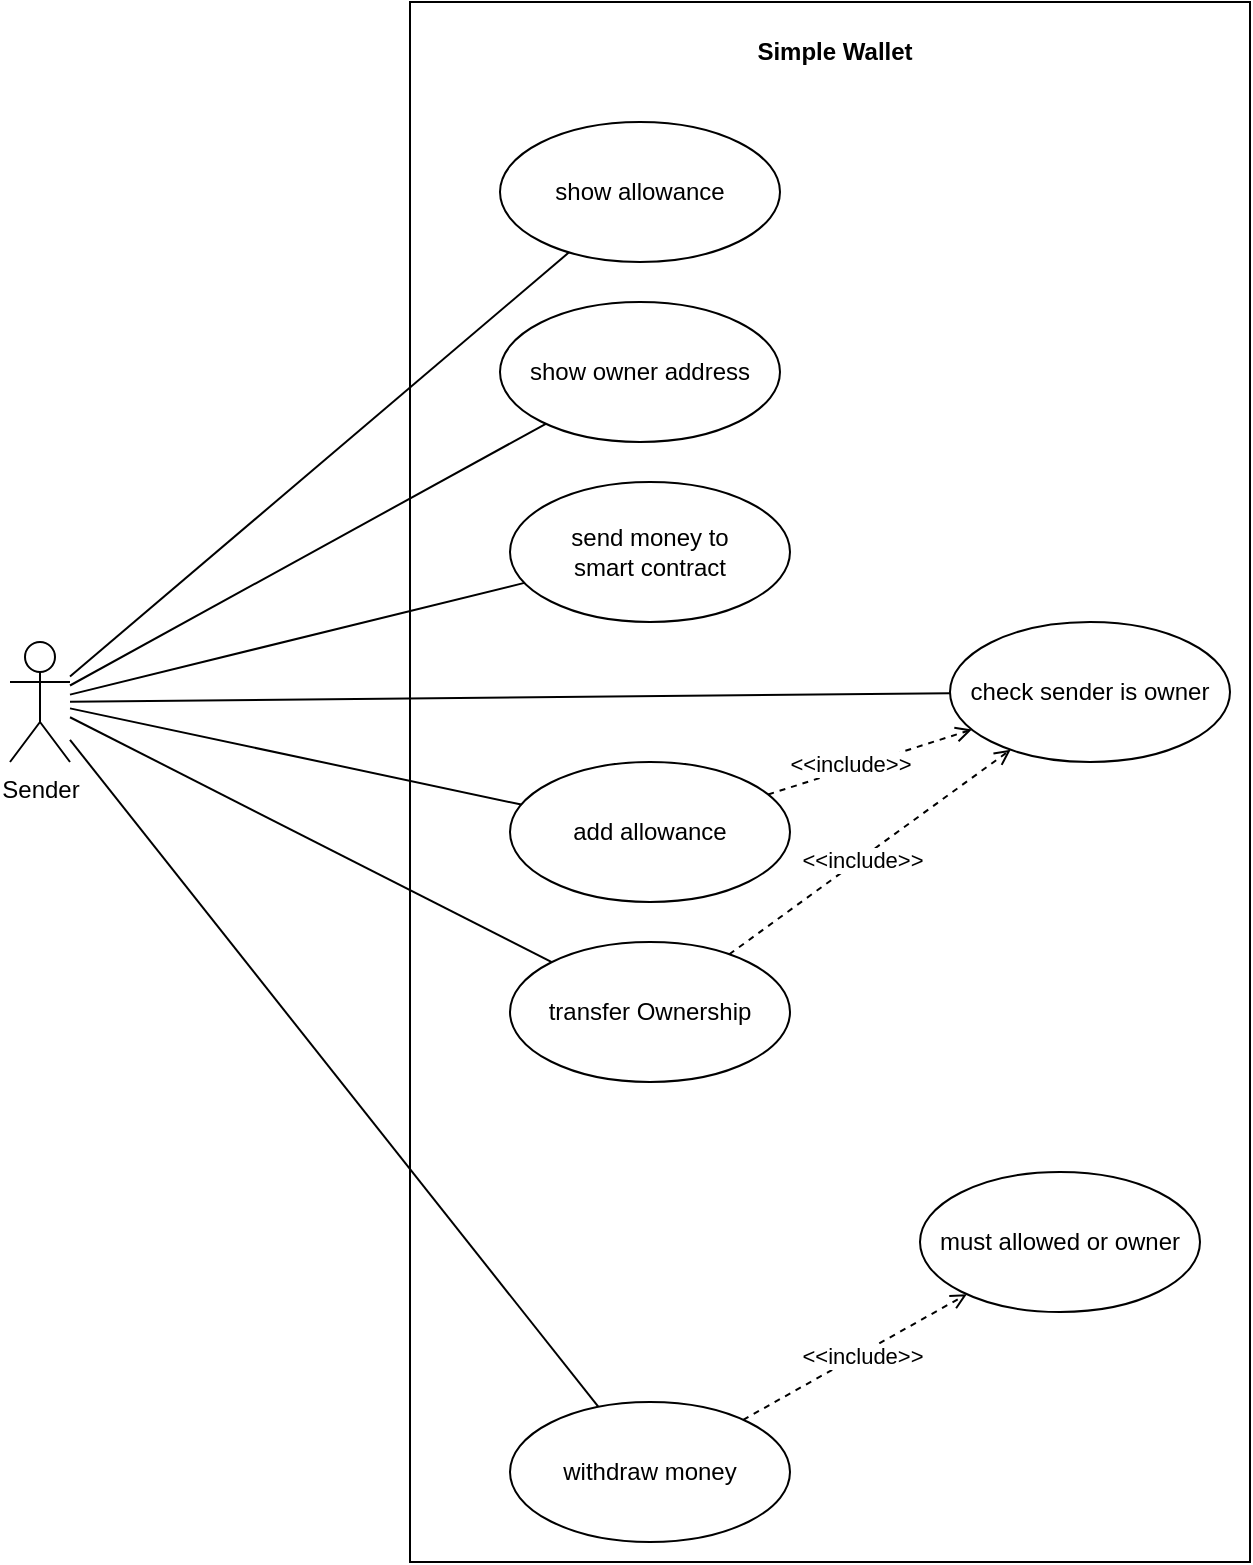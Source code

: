 <mxfile version="15.5.8" type="device"><diagram id="aPBXt3k9AySnzDsOSbmT" name="use-case "><mxGraphModel dx="868" dy="522" grid="0" gridSize="10" guides="1" tooltips="1" connect="1" arrows="1" fold="1" page="1" pageScale="1" pageWidth="827" pageHeight="1169" math="0" shadow="0"><root><mxCell id="0"/><mxCell id="1" parent="0"/><mxCell id="oEsBuGa2CD_BsBaGrmjD-1" value="" style="rounded=0;whiteSpace=wrap;html=1;" parent="1" vertex="1"><mxGeometry x="266" y="170" width="420" height="780" as="geometry"/></mxCell><mxCell id="oEsBuGa2CD_BsBaGrmjD-2" value="add allowance" style="ellipse;whiteSpace=wrap;html=1;" parent="1" vertex="1"><mxGeometry x="316" y="550" width="140" height="70" as="geometry"/></mxCell><mxCell id="oEsBuGa2CD_BsBaGrmjD-3" style="rounded=0;orthogonalLoop=1;jettySize=auto;html=1;endArrow=none;endFill=0;" parent="1" source="oEsBuGa2CD_BsBaGrmjD-5" target="oEsBuGa2CD_BsBaGrmjD-2" edge="1"><mxGeometry relative="1" as="geometry"/></mxCell><mxCell id="oEsBuGa2CD_BsBaGrmjD-4" style="edgeStyle=none;rounded=0;orthogonalLoop=1;jettySize=auto;html=1;endArrow=none;endFill=0;" parent="1" source="oEsBuGa2CD_BsBaGrmjD-5" target="oEsBuGa2CD_BsBaGrmjD-6" edge="1"><mxGeometry relative="1" as="geometry"/></mxCell><mxCell id="RERrAqMMizTluBpDLtPh-2" style="edgeStyle=none;rounded=0;jumpStyle=none;jumpSize=1;orthogonalLoop=1;jettySize=auto;html=1;strokeWidth=1;endArrow=none;endFill=0;" parent="1" source="oEsBuGa2CD_BsBaGrmjD-5" target="RERrAqMMizTluBpDLtPh-1" edge="1"><mxGeometry relative="1" as="geometry"/></mxCell><mxCell id="-6bU63DhFU8dJoOT3Bxr-13" style="edgeStyle=none;rounded=0;orthogonalLoop=1;jettySize=auto;html=1;endArrow=none;endFill=0;" edge="1" parent="1" source="oEsBuGa2CD_BsBaGrmjD-5" target="-6bU63DhFU8dJoOT3Bxr-3"><mxGeometry relative="1" as="geometry"/></mxCell><mxCell id="-6bU63DhFU8dJoOT3Bxr-14" style="edgeStyle=none;rounded=0;orthogonalLoop=1;jettySize=auto;html=1;endArrow=none;endFill=0;" edge="1" parent="1" source="oEsBuGa2CD_BsBaGrmjD-5" target="-6bU63DhFU8dJoOT3Bxr-2"><mxGeometry relative="1" as="geometry"/></mxCell><mxCell id="-6bU63DhFU8dJoOT3Bxr-32" style="edgeStyle=none;rounded=0;orthogonalLoop=1;jettySize=auto;html=1;endArrow=none;endFill=0;" edge="1" parent="1" source="oEsBuGa2CD_BsBaGrmjD-5" target="-6bU63DhFU8dJoOT3Bxr-15"><mxGeometry relative="1" as="geometry"/></mxCell><mxCell id="oEsBuGa2CD_BsBaGrmjD-5" value="Sender" style="shape=umlActor;verticalLabelPosition=bottom;verticalAlign=top;html=1;" parent="1" vertex="1"><mxGeometry x="66" y="490" width="30" height="60" as="geometry"/></mxCell><mxCell id="-6bU63DhFU8dJoOT3Bxr-27" style="edgeStyle=none;rounded=0;orthogonalLoop=1;jettySize=auto;html=1;dashed=1;endArrow=open;endFill=0;" edge="1" parent="1" source="oEsBuGa2CD_BsBaGrmjD-6" target="-6bU63DhFU8dJoOT3Bxr-26"><mxGeometry relative="1" as="geometry"/></mxCell><mxCell id="-6bU63DhFU8dJoOT3Bxr-28" value="&amp;lt;&amp;lt;include&amp;gt;&amp;gt;" style="edgeLabel;html=1;align=center;verticalAlign=middle;resizable=0;points=[];" vertex="1" connectable="0" parent="-6bU63DhFU8dJoOT3Bxr-27"><mxGeometry x="0.323" y="-1" relative="1" as="geometry"><mxPoint x="-15" y="9" as="offset"/></mxGeometry></mxCell><mxCell id="oEsBuGa2CD_BsBaGrmjD-6" value="withdraw money" style="ellipse;whiteSpace=wrap;html=1;" parent="1" vertex="1"><mxGeometry x="316" y="870" width="140" height="70" as="geometry"/></mxCell><mxCell id="RERrAqMMizTluBpDLtPh-1" value="send money to&lt;br&gt;smart contract" style="ellipse;whiteSpace=wrap;html=1;" parent="1" vertex="1"><mxGeometry x="316" y="410" width="140" height="70" as="geometry"/></mxCell><mxCell id="3D37qrVUg_1uOCVgJY0D-1" value="&lt;b&gt;Simple Wallet&lt;/b&gt;" style="text;html=1;strokeColor=none;fillColor=none;align=center;verticalAlign=middle;whiteSpace=wrap;rounded=0;" parent="1" vertex="1"><mxGeometry x="436" y="180" width="85" height="30" as="geometry"/></mxCell><mxCell id="-6bU63DhFU8dJoOT3Bxr-2" value="show allowance" style="ellipse;whiteSpace=wrap;html=1;" vertex="1" parent="1"><mxGeometry x="311" y="230" width="140" height="70" as="geometry"/></mxCell><mxCell id="-6bU63DhFU8dJoOT3Bxr-3" value="show owner address" style="ellipse;whiteSpace=wrap;html=1;" vertex="1" parent="1"><mxGeometry x="311" y="320" width="140" height="70" as="geometry"/></mxCell><mxCell id="-6bU63DhFU8dJoOT3Bxr-6" value="transfer Ownership" style="ellipse;whiteSpace=wrap;html=1;" vertex="1" parent="1"><mxGeometry x="316" y="640" width="140" height="70" as="geometry"/></mxCell><mxCell id="-6bU63DhFU8dJoOT3Bxr-8" style="rounded=0;orthogonalLoop=1;jettySize=auto;html=1;endArrow=none;endFill=0;" edge="1" parent="1" source="oEsBuGa2CD_BsBaGrmjD-5" target="-6bU63DhFU8dJoOT3Bxr-6"><mxGeometry relative="1" as="geometry"><mxPoint x="206" y="520" as="sourcePoint"/><mxPoint x="330.735" y="567.806" as="targetPoint"/></mxGeometry></mxCell><mxCell id="-6bU63DhFU8dJoOT3Bxr-16" style="edgeStyle=none;rounded=0;orthogonalLoop=1;jettySize=auto;html=1;endArrow=open;endFill=0;dashed=1;" edge="1" parent="1" source="oEsBuGa2CD_BsBaGrmjD-2" target="-6bU63DhFU8dJoOT3Bxr-15"><mxGeometry relative="1" as="geometry"/></mxCell><mxCell id="-6bU63DhFU8dJoOT3Bxr-17" value="&amp;lt;&amp;lt;include&amp;gt;&amp;gt;" style="edgeLabel;html=1;align=center;verticalAlign=middle;resizable=0;points=[];" vertex="1" connectable="0" parent="-6bU63DhFU8dJoOT3Bxr-16"><mxGeometry x="-0.333" y="1" relative="1" as="geometry"><mxPoint x="7" y="-4" as="offset"/></mxGeometry></mxCell><mxCell id="-6bU63DhFU8dJoOT3Bxr-15" value="check sender is owner" style="ellipse;whiteSpace=wrap;html=1;" vertex="1" parent="1"><mxGeometry x="536" y="480" width="140" height="70" as="geometry"/></mxCell><mxCell id="-6bU63DhFU8dJoOT3Bxr-22" style="edgeStyle=none;rounded=0;orthogonalLoop=1;jettySize=auto;html=1;endArrow=open;endFill=0;dashed=1;" edge="1" parent="1" source="-6bU63DhFU8dJoOT3Bxr-6" target="-6bU63DhFU8dJoOT3Bxr-15"><mxGeometry relative="1" as="geometry"><mxPoint x="446.913" y="716.058" as="sourcePoint"/><mxPoint x="545.32" y="753.788" as="targetPoint"/></mxGeometry></mxCell><mxCell id="-6bU63DhFU8dJoOT3Bxr-23" value="&amp;lt;&amp;lt;include&amp;gt;&amp;gt;" style="edgeLabel;html=1;align=center;verticalAlign=middle;resizable=0;points=[];" vertex="1" connectable="0" parent="-6bU63DhFU8dJoOT3Bxr-22"><mxGeometry x="-0.333" y="1" relative="1" as="geometry"><mxPoint x="20" y="-12" as="offset"/></mxGeometry></mxCell><mxCell id="-6bU63DhFU8dJoOT3Bxr-26" value="must allowed or owner" style="ellipse;whiteSpace=wrap;html=1;" vertex="1" parent="1"><mxGeometry x="521" y="755" width="140" height="70" as="geometry"/></mxCell></root></mxGraphModel></diagram></mxfile>